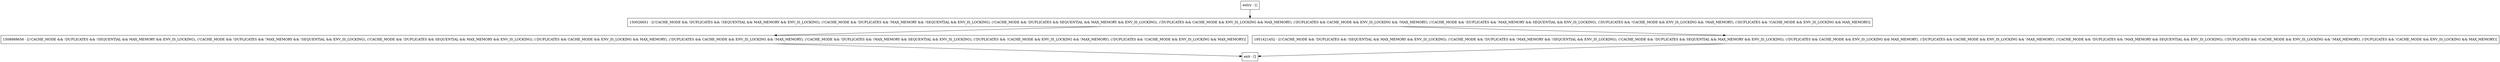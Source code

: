 digraph noteRepChange {
node [shape=record];
entry [label="entry - []"];
exit [label="exit - []"];
1508988656 [label="1508988656 - [(!CACHE_MODE && !DUPLICATES && !SEQUENTIAL && MAX_MEMORY && ENV_IS_LOCKING), (!CACHE_MODE && !DUPLICATES && !MAX_MEMORY && !SEQUENTIAL && ENV_IS_LOCKING), (!CACHE_MODE && !DUPLICATES && SEQUENTIAL && MAX_MEMORY && ENV_IS_LOCKING), (!DUPLICATES && CACHE_MODE && ENV_IS_LOCKING && MAX_MEMORY), (!DUPLICATES && CACHE_MODE && ENV_IS_LOCKING && !MAX_MEMORY), (!CACHE_MODE && !DUPLICATES && !MAX_MEMORY && SEQUENTIAL && ENV_IS_LOCKING), (!DUPLICATES && !CACHE_MODE && ENV_IS_LOCKING && !MAX_MEMORY), (!DUPLICATES && !CACHE_MODE && ENV_IS_LOCKING && MAX_MEMORY)]"];
1951421452 [label="1951421452 - [(!CACHE_MODE && !DUPLICATES && !SEQUENTIAL && MAX_MEMORY && ENV_IS_LOCKING), (!CACHE_MODE && !DUPLICATES && !MAX_MEMORY && !SEQUENTIAL && ENV_IS_LOCKING), (!CACHE_MODE && !DUPLICATES && SEQUENTIAL && MAX_MEMORY && ENV_IS_LOCKING), (!DUPLICATES && CACHE_MODE && ENV_IS_LOCKING && MAX_MEMORY), (!DUPLICATES && CACHE_MODE && ENV_IS_LOCKING && !MAX_MEMORY), (!CACHE_MODE && !DUPLICATES && !MAX_MEMORY && SEQUENTIAL && ENV_IS_LOCKING), (!DUPLICATES && !CACHE_MODE && ENV_IS_LOCKING && !MAX_MEMORY), (!DUPLICATES && !CACHE_MODE && ENV_IS_LOCKING && MAX_MEMORY)]"];
150026651 [label="150026651 - [(!CACHE_MODE && !DUPLICATES && !SEQUENTIAL && MAX_MEMORY && ENV_IS_LOCKING), (!CACHE_MODE && !DUPLICATES && !MAX_MEMORY && !SEQUENTIAL && ENV_IS_LOCKING), (!CACHE_MODE && !DUPLICATES && SEQUENTIAL && MAX_MEMORY && ENV_IS_LOCKING), (!DUPLICATES && CACHE_MODE && ENV_IS_LOCKING && MAX_MEMORY), (!DUPLICATES && CACHE_MODE && ENV_IS_LOCKING && !MAX_MEMORY), (!CACHE_MODE && !DUPLICATES && !MAX_MEMORY && SEQUENTIAL && ENV_IS_LOCKING), (!DUPLICATES && !CACHE_MODE && ENV_IS_LOCKING && !MAX_MEMORY), (!DUPLICATES && !CACHE_MODE && ENV_IS_LOCKING && MAX_MEMORY)]"];
entry;
exit;
entry -> 150026651;
1508988656 -> exit;
1951421452 -> exit;
150026651 -> 1508988656;
150026651 -> 1951421452;
}
